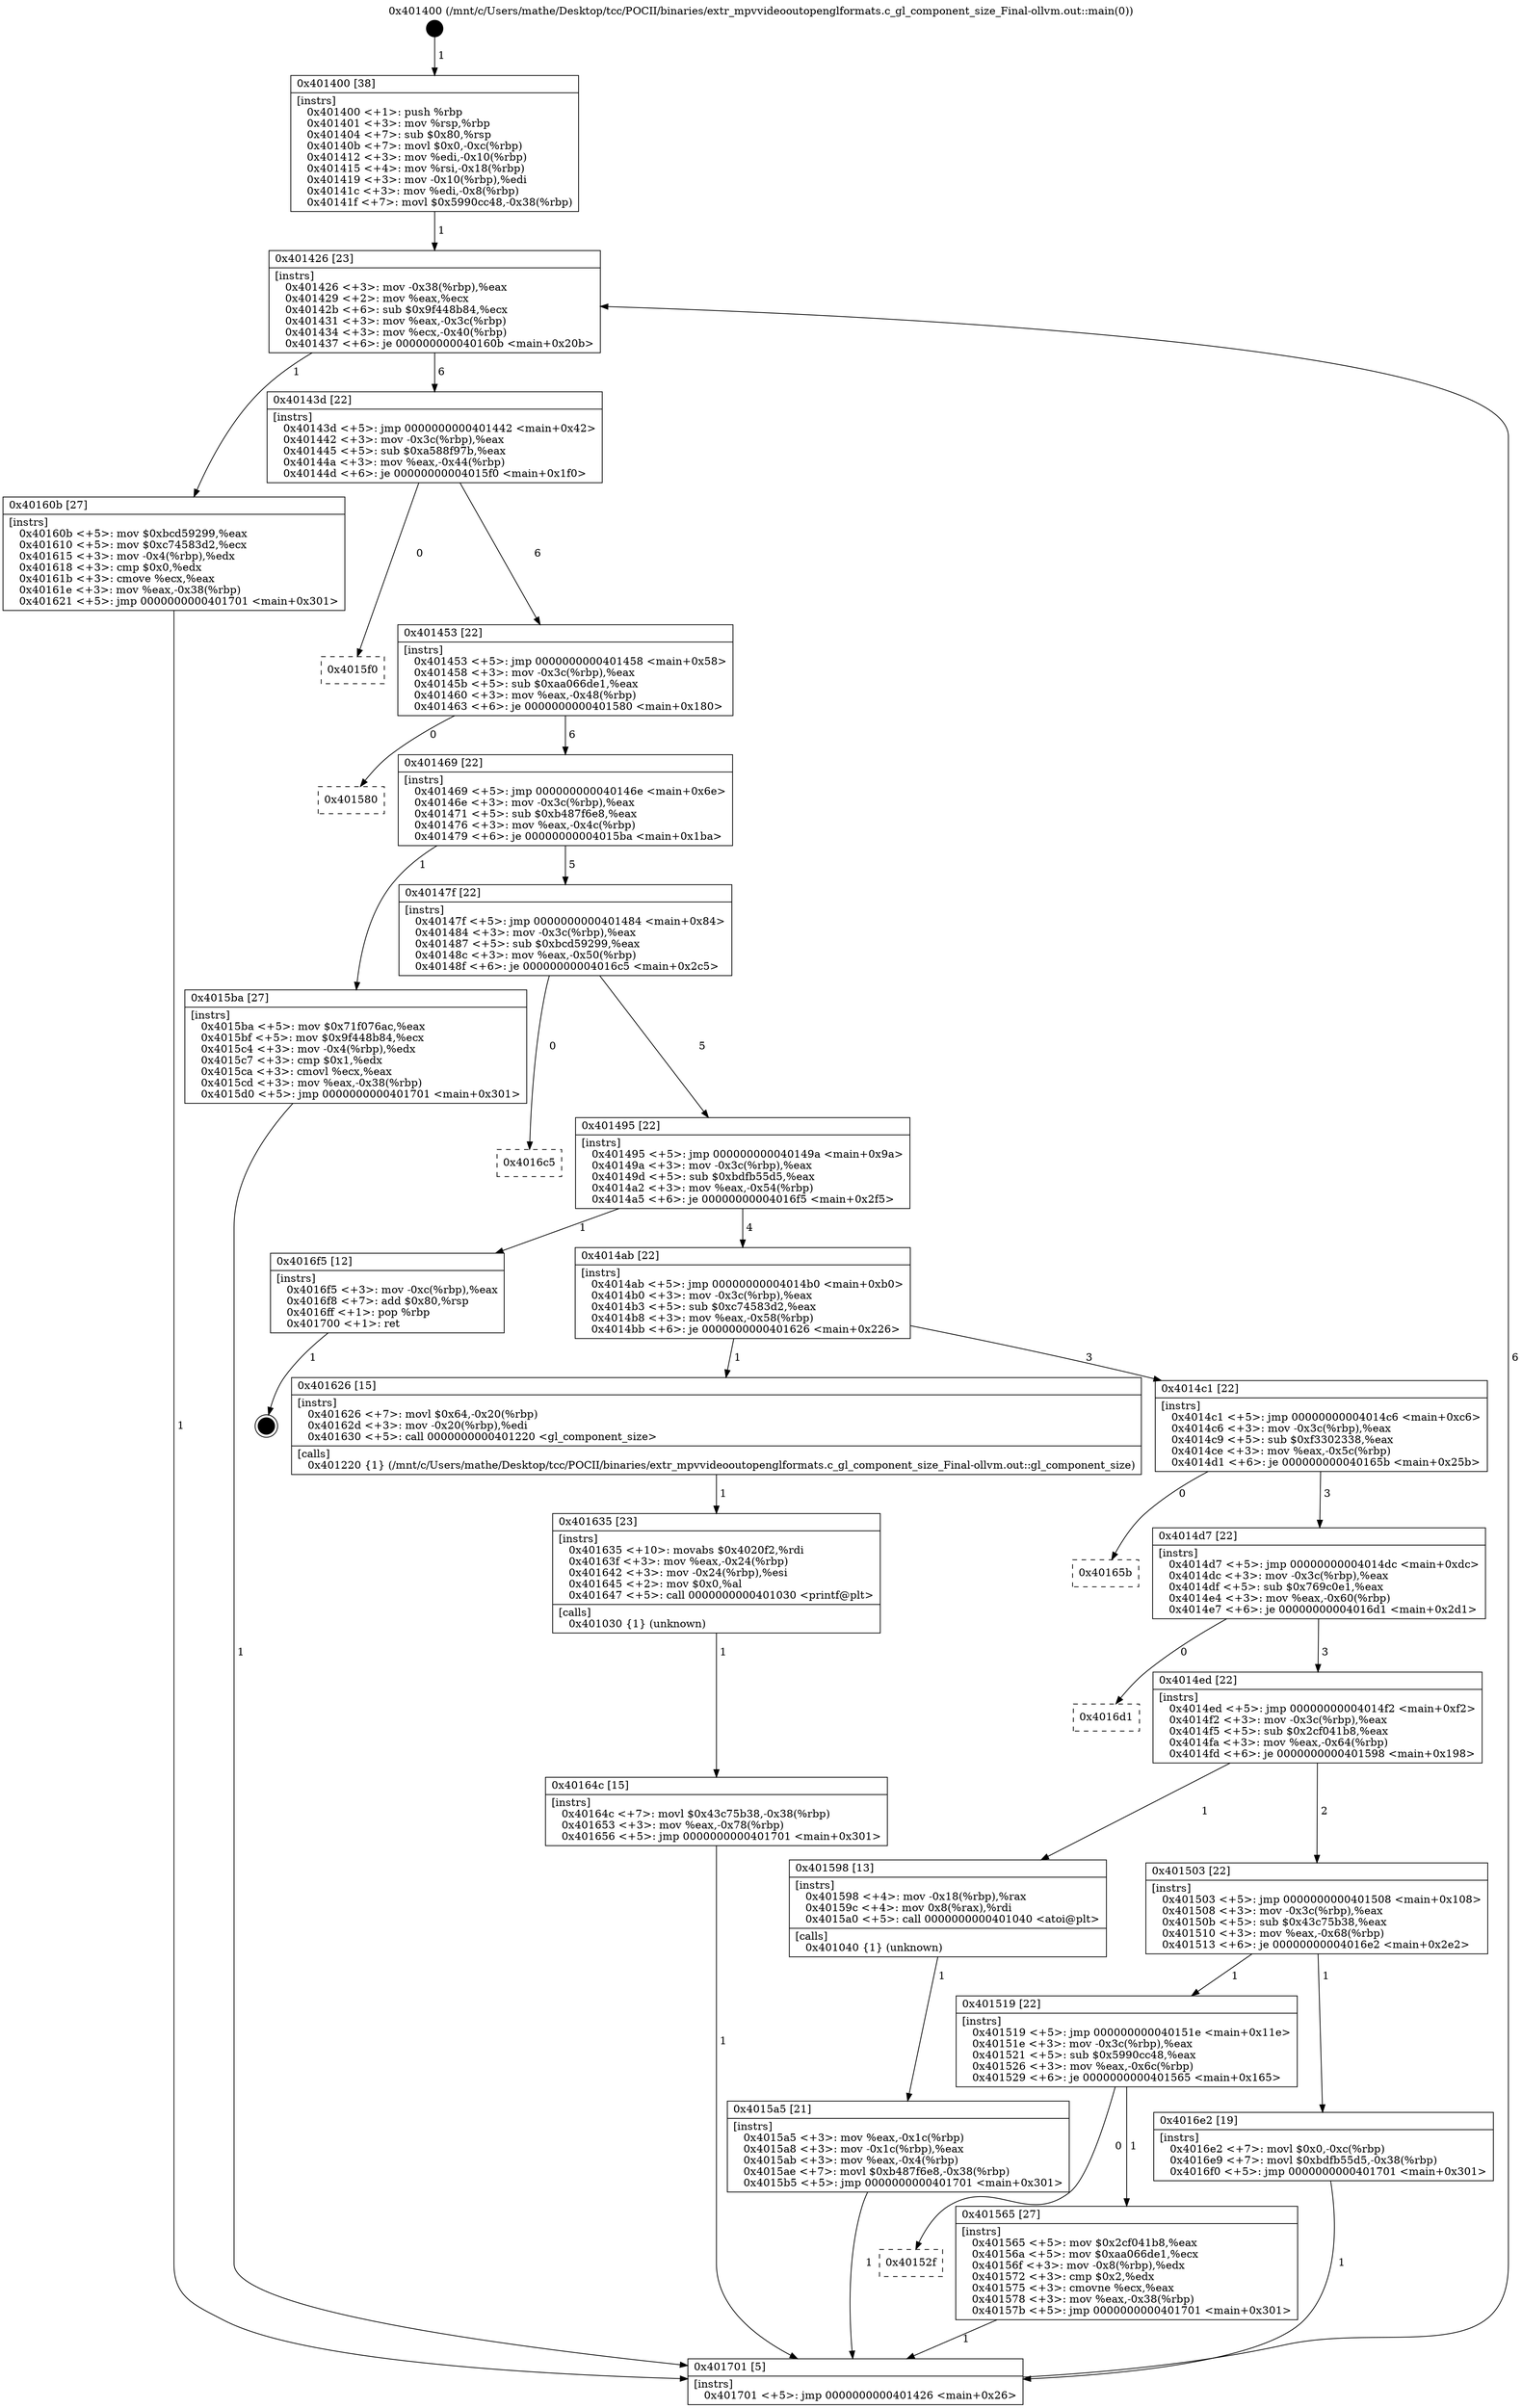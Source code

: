 digraph "0x401400" {
  label = "0x401400 (/mnt/c/Users/mathe/Desktop/tcc/POCII/binaries/extr_mpvvideooutopenglformats.c_gl_component_size_Final-ollvm.out::main(0))"
  labelloc = "t"
  node[shape=record]

  Entry [label="",width=0.3,height=0.3,shape=circle,fillcolor=black,style=filled]
  "0x401426" [label="{
     0x401426 [23]\l
     | [instrs]\l
     &nbsp;&nbsp;0x401426 \<+3\>: mov -0x38(%rbp),%eax\l
     &nbsp;&nbsp;0x401429 \<+2\>: mov %eax,%ecx\l
     &nbsp;&nbsp;0x40142b \<+6\>: sub $0x9f448b84,%ecx\l
     &nbsp;&nbsp;0x401431 \<+3\>: mov %eax,-0x3c(%rbp)\l
     &nbsp;&nbsp;0x401434 \<+3\>: mov %ecx,-0x40(%rbp)\l
     &nbsp;&nbsp;0x401437 \<+6\>: je 000000000040160b \<main+0x20b\>\l
  }"]
  "0x40160b" [label="{
     0x40160b [27]\l
     | [instrs]\l
     &nbsp;&nbsp;0x40160b \<+5\>: mov $0xbcd59299,%eax\l
     &nbsp;&nbsp;0x401610 \<+5\>: mov $0xc74583d2,%ecx\l
     &nbsp;&nbsp;0x401615 \<+3\>: mov -0x4(%rbp),%edx\l
     &nbsp;&nbsp;0x401618 \<+3\>: cmp $0x0,%edx\l
     &nbsp;&nbsp;0x40161b \<+3\>: cmove %ecx,%eax\l
     &nbsp;&nbsp;0x40161e \<+3\>: mov %eax,-0x38(%rbp)\l
     &nbsp;&nbsp;0x401621 \<+5\>: jmp 0000000000401701 \<main+0x301\>\l
  }"]
  "0x40143d" [label="{
     0x40143d [22]\l
     | [instrs]\l
     &nbsp;&nbsp;0x40143d \<+5\>: jmp 0000000000401442 \<main+0x42\>\l
     &nbsp;&nbsp;0x401442 \<+3\>: mov -0x3c(%rbp),%eax\l
     &nbsp;&nbsp;0x401445 \<+5\>: sub $0xa588f97b,%eax\l
     &nbsp;&nbsp;0x40144a \<+3\>: mov %eax,-0x44(%rbp)\l
     &nbsp;&nbsp;0x40144d \<+6\>: je 00000000004015f0 \<main+0x1f0\>\l
  }"]
  Exit [label="",width=0.3,height=0.3,shape=circle,fillcolor=black,style=filled,peripheries=2]
  "0x4015f0" [label="{
     0x4015f0\l
  }", style=dashed]
  "0x401453" [label="{
     0x401453 [22]\l
     | [instrs]\l
     &nbsp;&nbsp;0x401453 \<+5\>: jmp 0000000000401458 \<main+0x58\>\l
     &nbsp;&nbsp;0x401458 \<+3\>: mov -0x3c(%rbp),%eax\l
     &nbsp;&nbsp;0x40145b \<+5\>: sub $0xaa066de1,%eax\l
     &nbsp;&nbsp;0x401460 \<+3\>: mov %eax,-0x48(%rbp)\l
     &nbsp;&nbsp;0x401463 \<+6\>: je 0000000000401580 \<main+0x180\>\l
  }"]
  "0x40164c" [label="{
     0x40164c [15]\l
     | [instrs]\l
     &nbsp;&nbsp;0x40164c \<+7\>: movl $0x43c75b38,-0x38(%rbp)\l
     &nbsp;&nbsp;0x401653 \<+3\>: mov %eax,-0x78(%rbp)\l
     &nbsp;&nbsp;0x401656 \<+5\>: jmp 0000000000401701 \<main+0x301\>\l
  }"]
  "0x401580" [label="{
     0x401580\l
  }", style=dashed]
  "0x401469" [label="{
     0x401469 [22]\l
     | [instrs]\l
     &nbsp;&nbsp;0x401469 \<+5\>: jmp 000000000040146e \<main+0x6e\>\l
     &nbsp;&nbsp;0x40146e \<+3\>: mov -0x3c(%rbp),%eax\l
     &nbsp;&nbsp;0x401471 \<+5\>: sub $0xb487f6e8,%eax\l
     &nbsp;&nbsp;0x401476 \<+3\>: mov %eax,-0x4c(%rbp)\l
     &nbsp;&nbsp;0x401479 \<+6\>: je 00000000004015ba \<main+0x1ba\>\l
  }"]
  "0x401635" [label="{
     0x401635 [23]\l
     | [instrs]\l
     &nbsp;&nbsp;0x401635 \<+10\>: movabs $0x4020f2,%rdi\l
     &nbsp;&nbsp;0x40163f \<+3\>: mov %eax,-0x24(%rbp)\l
     &nbsp;&nbsp;0x401642 \<+3\>: mov -0x24(%rbp),%esi\l
     &nbsp;&nbsp;0x401645 \<+2\>: mov $0x0,%al\l
     &nbsp;&nbsp;0x401647 \<+5\>: call 0000000000401030 \<printf@plt\>\l
     | [calls]\l
     &nbsp;&nbsp;0x401030 \{1\} (unknown)\l
  }"]
  "0x4015ba" [label="{
     0x4015ba [27]\l
     | [instrs]\l
     &nbsp;&nbsp;0x4015ba \<+5\>: mov $0x71f076ac,%eax\l
     &nbsp;&nbsp;0x4015bf \<+5\>: mov $0x9f448b84,%ecx\l
     &nbsp;&nbsp;0x4015c4 \<+3\>: mov -0x4(%rbp),%edx\l
     &nbsp;&nbsp;0x4015c7 \<+3\>: cmp $0x1,%edx\l
     &nbsp;&nbsp;0x4015ca \<+3\>: cmovl %ecx,%eax\l
     &nbsp;&nbsp;0x4015cd \<+3\>: mov %eax,-0x38(%rbp)\l
     &nbsp;&nbsp;0x4015d0 \<+5\>: jmp 0000000000401701 \<main+0x301\>\l
  }"]
  "0x40147f" [label="{
     0x40147f [22]\l
     | [instrs]\l
     &nbsp;&nbsp;0x40147f \<+5\>: jmp 0000000000401484 \<main+0x84\>\l
     &nbsp;&nbsp;0x401484 \<+3\>: mov -0x3c(%rbp),%eax\l
     &nbsp;&nbsp;0x401487 \<+5\>: sub $0xbcd59299,%eax\l
     &nbsp;&nbsp;0x40148c \<+3\>: mov %eax,-0x50(%rbp)\l
     &nbsp;&nbsp;0x40148f \<+6\>: je 00000000004016c5 \<main+0x2c5\>\l
  }"]
  "0x4015a5" [label="{
     0x4015a5 [21]\l
     | [instrs]\l
     &nbsp;&nbsp;0x4015a5 \<+3\>: mov %eax,-0x1c(%rbp)\l
     &nbsp;&nbsp;0x4015a8 \<+3\>: mov -0x1c(%rbp),%eax\l
     &nbsp;&nbsp;0x4015ab \<+3\>: mov %eax,-0x4(%rbp)\l
     &nbsp;&nbsp;0x4015ae \<+7\>: movl $0xb487f6e8,-0x38(%rbp)\l
     &nbsp;&nbsp;0x4015b5 \<+5\>: jmp 0000000000401701 \<main+0x301\>\l
  }"]
  "0x4016c5" [label="{
     0x4016c5\l
  }", style=dashed]
  "0x401495" [label="{
     0x401495 [22]\l
     | [instrs]\l
     &nbsp;&nbsp;0x401495 \<+5\>: jmp 000000000040149a \<main+0x9a\>\l
     &nbsp;&nbsp;0x40149a \<+3\>: mov -0x3c(%rbp),%eax\l
     &nbsp;&nbsp;0x40149d \<+5\>: sub $0xbdfb55d5,%eax\l
     &nbsp;&nbsp;0x4014a2 \<+3\>: mov %eax,-0x54(%rbp)\l
     &nbsp;&nbsp;0x4014a5 \<+6\>: je 00000000004016f5 \<main+0x2f5\>\l
  }"]
  "0x401400" [label="{
     0x401400 [38]\l
     | [instrs]\l
     &nbsp;&nbsp;0x401400 \<+1\>: push %rbp\l
     &nbsp;&nbsp;0x401401 \<+3\>: mov %rsp,%rbp\l
     &nbsp;&nbsp;0x401404 \<+7\>: sub $0x80,%rsp\l
     &nbsp;&nbsp;0x40140b \<+7\>: movl $0x0,-0xc(%rbp)\l
     &nbsp;&nbsp;0x401412 \<+3\>: mov %edi,-0x10(%rbp)\l
     &nbsp;&nbsp;0x401415 \<+4\>: mov %rsi,-0x18(%rbp)\l
     &nbsp;&nbsp;0x401419 \<+3\>: mov -0x10(%rbp),%edi\l
     &nbsp;&nbsp;0x40141c \<+3\>: mov %edi,-0x8(%rbp)\l
     &nbsp;&nbsp;0x40141f \<+7\>: movl $0x5990cc48,-0x38(%rbp)\l
  }"]
  "0x4016f5" [label="{
     0x4016f5 [12]\l
     | [instrs]\l
     &nbsp;&nbsp;0x4016f5 \<+3\>: mov -0xc(%rbp),%eax\l
     &nbsp;&nbsp;0x4016f8 \<+7\>: add $0x80,%rsp\l
     &nbsp;&nbsp;0x4016ff \<+1\>: pop %rbp\l
     &nbsp;&nbsp;0x401700 \<+1\>: ret\l
  }"]
  "0x4014ab" [label="{
     0x4014ab [22]\l
     | [instrs]\l
     &nbsp;&nbsp;0x4014ab \<+5\>: jmp 00000000004014b0 \<main+0xb0\>\l
     &nbsp;&nbsp;0x4014b0 \<+3\>: mov -0x3c(%rbp),%eax\l
     &nbsp;&nbsp;0x4014b3 \<+5\>: sub $0xc74583d2,%eax\l
     &nbsp;&nbsp;0x4014b8 \<+3\>: mov %eax,-0x58(%rbp)\l
     &nbsp;&nbsp;0x4014bb \<+6\>: je 0000000000401626 \<main+0x226\>\l
  }"]
  "0x401701" [label="{
     0x401701 [5]\l
     | [instrs]\l
     &nbsp;&nbsp;0x401701 \<+5\>: jmp 0000000000401426 \<main+0x26\>\l
  }"]
  "0x401626" [label="{
     0x401626 [15]\l
     | [instrs]\l
     &nbsp;&nbsp;0x401626 \<+7\>: movl $0x64,-0x20(%rbp)\l
     &nbsp;&nbsp;0x40162d \<+3\>: mov -0x20(%rbp),%edi\l
     &nbsp;&nbsp;0x401630 \<+5\>: call 0000000000401220 \<gl_component_size\>\l
     | [calls]\l
     &nbsp;&nbsp;0x401220 \{1\} (/mnt/c/Users/mathe/Desktop/tcc/POCII/binaries/extr_mpvvideooutopenglformats.c_gl_component_size_Final-ollvm.out::gl_component_size)\l
  }"]
  "0x4014c1" [label="{
     0x4014c1 [22]\l
     | [instrs]\l
     &nbsp;&nbsp;0x4014c1 \<+5\>: jmp 00000000004014c6 \<main+0xc6\>\l
     &nbsp;&nbsp;0x4014c6 \<+3\>: mov -0x3c(%rbp),%eax\l
     &nbsp;&nbsp;0x4014c9 \<+5\>: sub $0xf3302338,%eax\l
     &nbsp;&nbsp;0x4014ce \<+3\>: mov %eax,-0x5c(%rbp)\l
     &nbsp;&nbsp;0x4014d1 \<+6\>: je 000000000040165b \<main+0x25b\>\l
  }"]
  "0x40152f" [label="{
     0x40152f\l
  }", style=dashed]
  "0x40165b" [label="{
     0x40165b\l
  }", style=dashed]
  "0x4014d7" [label="{
     0x4014d7 [22]\l
     | [instrs]\l
     &nbsp;&nbsp;0x4014d7 \<+5\>: jmp 00000000004014dc \<main+0xdc\>\l
     &nbsp;&nbsp;0x4014dc \<+3\>: mov -0x3c(%rbp),%eax\l
     &nbsp;&nbsp;0x4014df \<+5\>: sub $0x769c0e1,%eax\l
     &nbsp;&nbsp;0x4014e4 \<+3\>: mov %eax,-0x60(%rbp)\l
     &nbsp;&nbsp;0x4014e7 \<+6\>: je 00000000004016d1 \<main+0x2d1\>\l
  }"]
  "0x401565" [label="{
     0x401565 [27]\l
     | [instrs]\l
     &nbsp;&nbsp;0x401565 \<+5\>: mov $0x2cf041b8,%eax\l
     &nbsp;&nbsp;0x40156a \<+5\>: mov $0xaa066de1,%ecx\l
     &nbsp;&nbsp;0x40156f \<+3\>: mov -0x8(%rbp),%edx\l
     &nbsp;&nbsp;0x401572 \<+3\>: cmp $0x2,%edx\l
     &nbsp;&nbsp;0x401575 \<+3\>: cmovne %ecx,%eax\l
     &nbsp;&nbsp;0x401578 \<+3\>: mov %eax,-0x38(%rbp)\l
     &nbsp;&nbsp;0x40157b \<+5\>: jmp 0000000000401701 \<main+0x301\>\l
  }"]
  "0x4016d1" [label="{
     0x4016d1\l
  }", style=dashed]
  "0x4014ed" [label="{
     0x4014ed [22]\l
     | [instrs]\l
     &nbsp;&nbsp;0x4014ed \<+5\>: jmp 00000000004014f2 \<main+0xf2\>\l
     &nbsp;&nbsp;0x4014f2 \<+3\>: mov -0x3c(%rbp),%eax\l
     &nbsp;&nbsp;0x4014f5 \<+5\>: sub $0x2cf041b8,%eax\l
     &nbsp;&nbsp;0x4014fa \<+3\>: mov %eax,-0x64(%rbp)\l
     &nbsp;&nbsp;0x4014fd \<+6\>: je 0000000000401598 \<main+0x198\>\l
  }"]
  "0x401519" [label="{
     0x401519 [22]\l
     | [instrs]\l
     &nbsp;&nbsp;0x401519 \<+5\>: jmp 000000000040151e \<main+0x11e\>\l
     &nbsp;&nbsp;0x40151e \<+3\>: mov -0x3c(%rbp),%eax\l
     &nbsp;&nbsp;0x401521 \<+5\>: sub $0x5990cc48,%eax\l
     &nbsp;&nbsp;0x401526 \<+3\>: mov %eax,-0x6c(%rbp)\l
     &nbsp;&nbsp;0x401529 \<+6\>: je 0000000000401565 \<main+0x165\>\l
  }"]
  "0x401598" [label="{
     0x401598 [13]\l
     | [instrs]\l
     &nbsp;&nbsp;0x401598 \<+4\>: mov -0x18(%rbp),%rax\l
     &nbsp;&nbsp;0x40159c \<+4\>: mov 0x8(%rax),%rdi\l
     &nbsp;&nbsp;0x4015a0 \<+5\>: call 0000000000401040 \<atoi@plt\>\l
     | [calls]\l
     &nbsp;&nbsp;0x401040 \{1\} (unknown)\l
  }"]
  "0x401503" [label="{
     0x401503 [22]\l
     | [instrs]\l
     &nbsp;&nbsp;0x401503 \<+5\>: jmp 0000000000401508 \<main+0x108\>\l
     &nbsp;&nbsp;0x401508 \<+3\>: mov -0x3c(%rbp),%eax\l
     &nbsp;&nbsp;0x40150b \<+5\>: sub $0x43c75b38,%eax\l
     &nbsp;&nbsp;0x401510 \<+3\>: mov %eax,-0x68(%rbp)\l
     &nbsp;&nbsp;0x401513 \<+6\>: je 00000000004016e2 \<main+0x2e2\>\l
  }"]
  "0x4016e2" [label="{
     0x4016e2 [19]\l
     | [instrs]\l
     &nbsp;&nbsp;0x4016e2 \<+7\>: movl $0x0,-0xc(%rbp)\l
     &nbsp;&nbsp;0x4016e9 \<+7\>: movl $0xbdfb55d5,-0x38(%rbp)\l
     &nbsp;&nbsp;0x4016f0 \<+5\>: jmp 0000000000401701 \<main+0x301\>\l
  }"]
  Entry -> "0x401400" [label=" 1"]
  "0x401426" -> "0x40160b" [label=" 1"]
  "0x401426" -> "0x40143d" [label=" 6"]
  "0x4016f5" -> Exit [label=" 1"]
  "0x40143d" -> "0x4015f0" [label=" 0"]
  "0x40143d" -> "0x401453" [label=" 6"]
  "0x4016e2" -> "0x401701" [label=" 1"]
  "0x401453" -> "0x401580" [label=" 0"]
  "0x401453" -> "0x401469" [label=" 6"]
  "0x40164c" -> "0x401701" [label=" 1"]
  "0x401469" -> "0x4015ba" [label=" 1"]
  "0x401469" -> "0x40147f" [label=" 5"]
  "0x401635" -> "0x40164c" [label=" 1"]
  "0x40147f" -> "0x4016c5" [label=" 0"]
  "0x40147f" -> "0x401495" [label=" 5"]
  "0x401626" -> "0x401635" [label=" 1"]
  "0x401495" -> "0x4016f5" [label=" 1"]
  "0x401495" -> "0x4014ab" [label=" 4"]
  "0x40160b" -> "0x401701" [label=" 1"]
  "0x4014ab" -> "0x401626" [label=" 1"]
  "0x4014ab" -> "0x4014c1" [label=" 3"]
  "0x4015ba" -> "0x401701" [label=" 1"]
  "0x4014c1" -> "0x40165b" [label=" 0"]
  "0x4014c1" -> "0x4014d7" [label=" 3"]
  "0x4015a5" -> "0x401701" [label=" 1"]
  "0x4014d7" -> "0x4016d1" [label=" 0"]
  "0x4014d7" -> "0x4014ed" [label=" 3"]
  "0x401598" -> "0x4015a5" [label=" 1"]
  "0x4014ed" -> "0x401598" [label=" 1"]
  "0x4014ed" -> "0x401503" [label=" 2"]
  "0x401400" -> "0x401426" [label=" 1"]
  "0x401503" -> "0x4016e2" [label=" 1"]
  "0x401503" -> "0x401519" [label=" 1"]
  "0x401701" -> "0x401426" [label=" 6"]
  "0x401519" -> "0x401565" [label=" 1"]
  "0x401519" -> "0x40152f" [label=" 0"]
  "0x401565" -> "0x401701" [label=" 1"]
}
